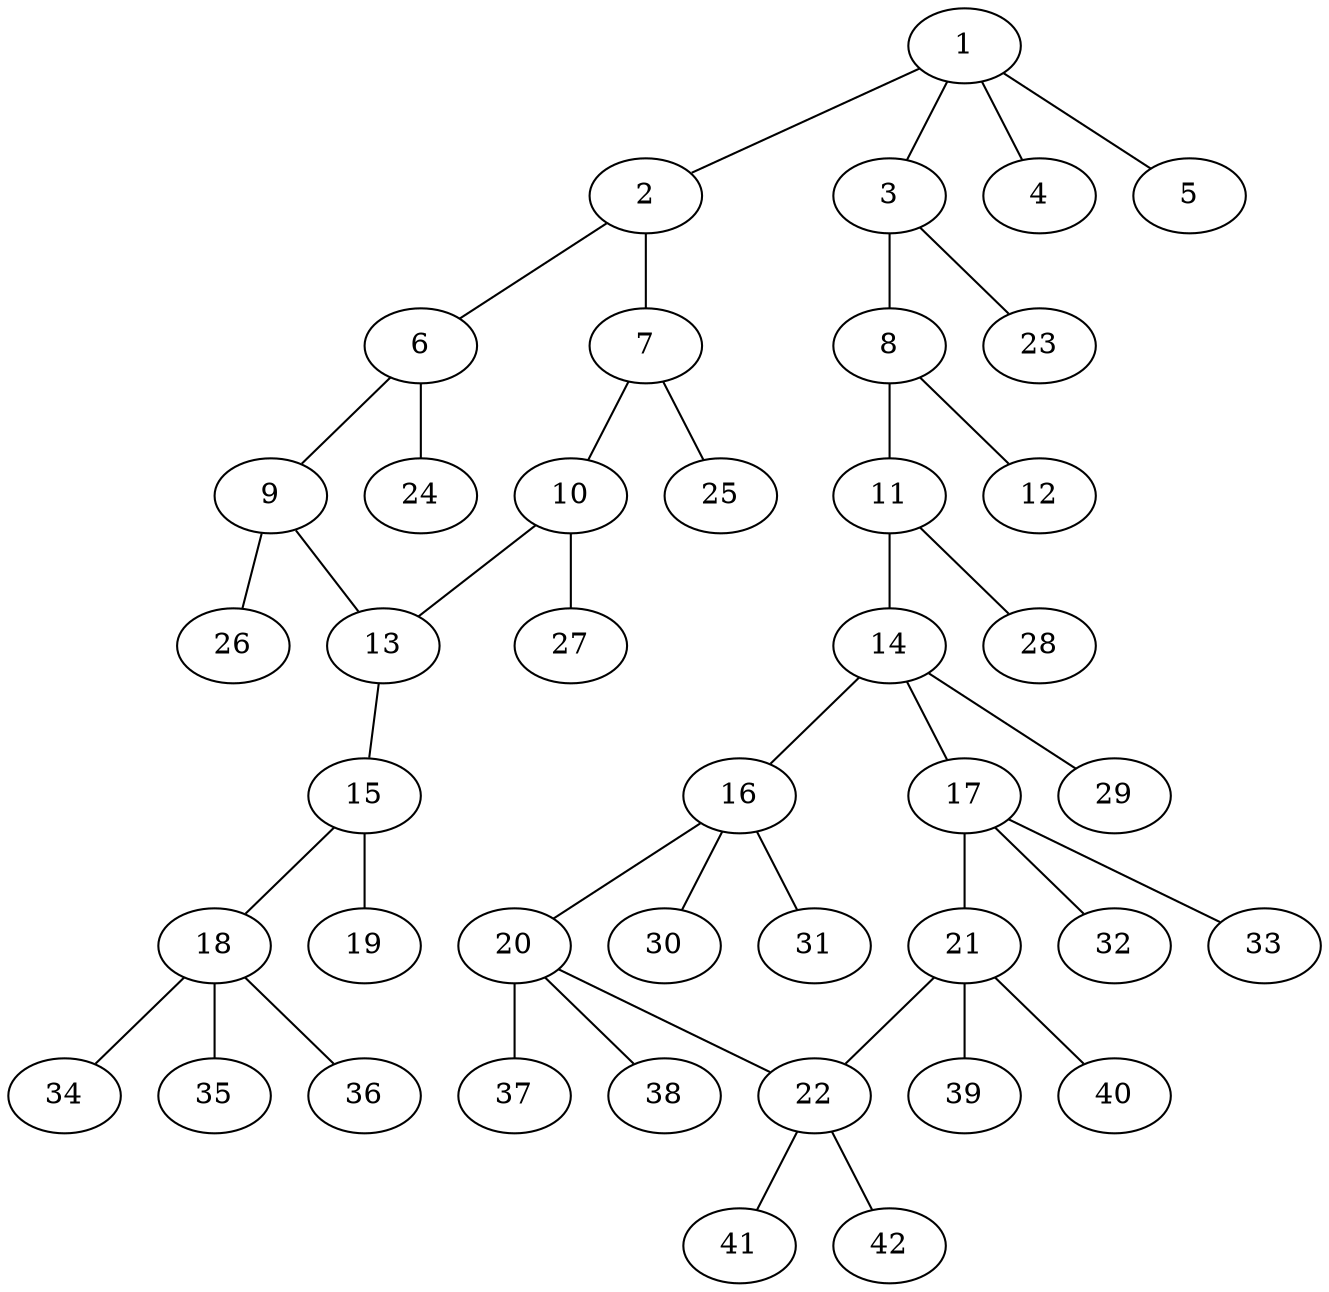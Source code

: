 graph molecule_3834 {
	1	 [chem=S];
	2	 [chem=C];
	1 -- 2	 [valence=1];
	3	 [chem=N];
	1 -- 3	 [valence=1];
	4	 [chem=O];
	1 -- 4	 [valence=2];
	5	 [chem=O];
	1 -- 5	 [valence=2];
	6	 [chem=C];
	2 -- 6	 [valence=2];
	7	 [chem=C];
	2 -- 7	 [valence=1];
	8	 [chem=C];
	3 -- 8	 [valence=1];
	23	 [chem=H];
	3 -- 23	 [valence=1];
	9	 [chem=C];
	6 -- 9	 [valence=1];
	24	 [chem=H];
	6 -- 24	 [valence=1];
	10	 [chem=C];
	7 -- 10	 [valence=2];
	25	 [chem=H];
	7 -- 25	 [valence=1];
	11	 [chem=N];
	8 -- 11	 [valence=1];
	12	 [chem=O];
	8 -- 12	 [valence=2];
	13	 [chem=C];
	9 -- 13	 [valence=2];
	26	 [chem=H];
	9 -- 26	 [valence=1];
	10 -- 13	 [valence=1];
	27	 [chem=H];
	10 -- 27	 [valence=1];
	14	 [chem=C];
	11 -- 14	 [valence=1];
	28	 [chem=H];
	11 -- 28	 [valence=1];
	15	 [chem=C];
	13 -- 15	 [valence=1];
	16	 [chem=C];
	14 -- 16	 [valence=1];
	17	 [chem=C];
	14 -- 17	 [valence=1];
	29	 [chem=H];
	14 -- 29	 [valence=1];
	18	 [chem=C];
	15 -- 18	 [valence=1];
	19	 [chem=O];
	15 -- 19	 [valence=2];
	20	 [chem=C];
	16 -- 20	 [valence=1];
	30	 [chem=H];
	16 -- 30	 [valence=1];
	31	 [chem=H];
	16 -- 31	 [valence=1];
	21	 [chem=C];
	17 -- 21	 [valence=1];
	32	 [chem=H];
	17 -- 32	 [valence=1];
	33	 [chem=H];
	17 -- 33	 [valence=1];
	34	 [chem=H];
	18 -- 34	 [valence=1];
	35	 [chem=H];
	18 -- 35	 [valence=1];
	36	 [chem=H];
	18 -- 36	 [valence=1];
	22	 [chem=C];
	20 -- 22	 [valence=1];
	37	 [chem=H];
	20 -- 37	 [valence=1];
	38	 [chem=H];
	20 -- 38	 [valence=1];
	21 -- 22	 [valence=1];
	39	 [chem=H];
	21 -- 39	 [valence=1];
	40	 [chem=H];
	21 -- 40	 [valence=1];
	41	 [chem=H];
	22 -- 41	 [valence=1];
	42	 [chem=H];
	22 -- 42	 [valence=1];
}
